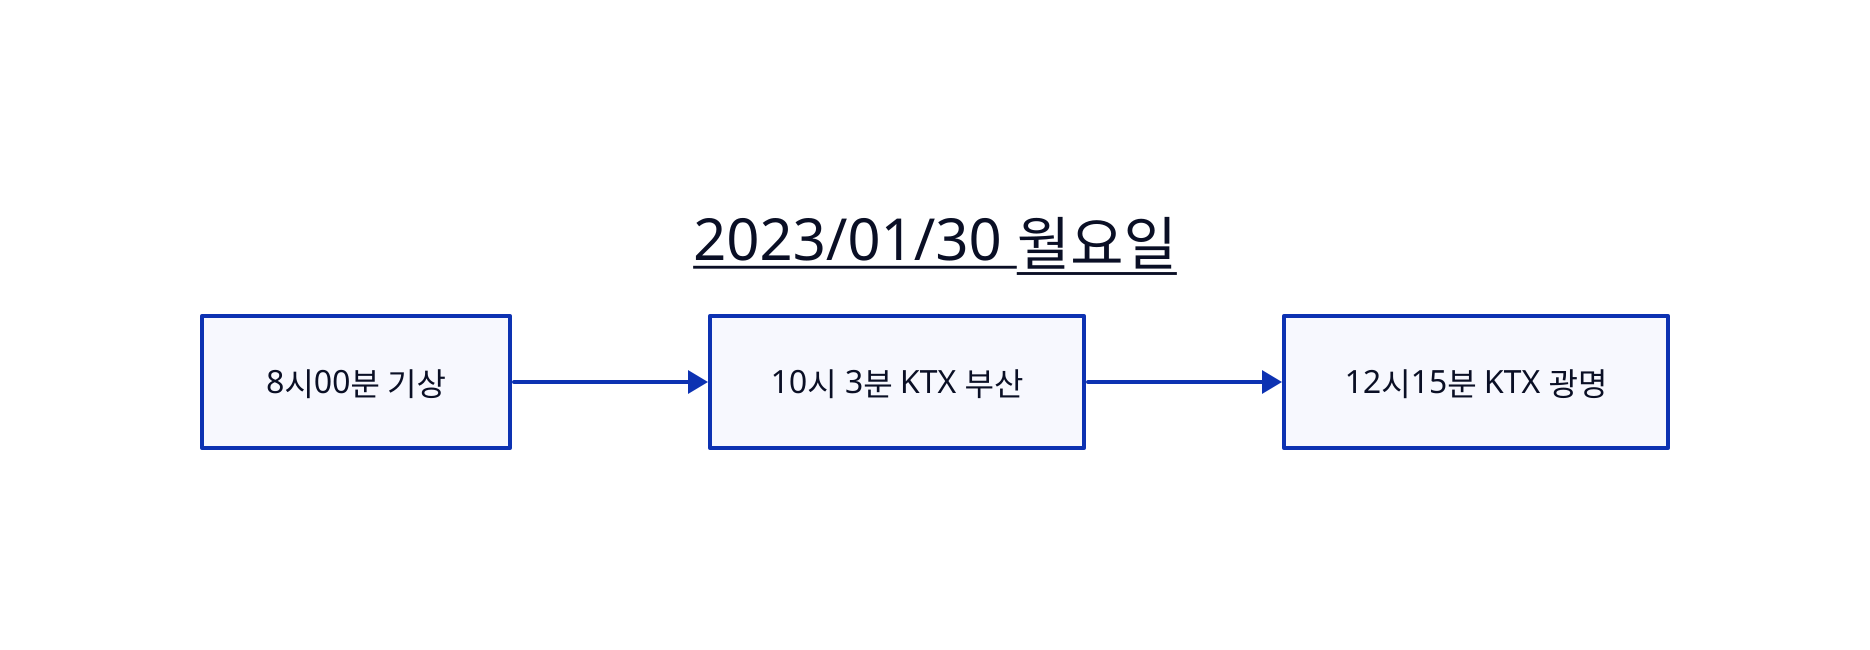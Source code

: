 direction : right
title: 2023/01/30 월요일 {
  near: top-center
  shape: text
  style: {
    font-size: 29
    bold: true
    underline: true
  }
}

a010 : 8시00분 기상
a020 : 10시 3분 KTX 부산
a030 : 12시15분 KTX 광명

a010 -> a020 -> a030